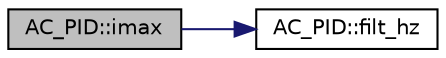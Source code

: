 digraph "AC_PID::imax"
{
 // INTERACTIVE_SVG=YES
  edge [fontname="Helvetica",fontsize="10",labelfontname="Helvetica",labelfontsize="10"];
  node [fontname="Helvetica",fontsize="10",shape=record];
  rankdir="LR";
  Node1 [label="AC_PID::imax",height=0.2,width=0.4,color="black", fillcolor="grey75", style="filled", fontcolor="black"];
  Node1 -> Node2 [color="midnightblue",fontsize="10",style="solid",fontname="Helvetica"];
  Node2 [label="AC_PID::filt_hz",height=0.2,width=0.4,color="black", fillcolor="white", style="filled",URL="$classAC__PID.html#a1c7a6c6ad6f6f5a4394da332009a7e48"];
}
